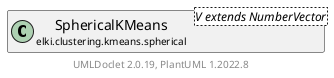 @startuml
    remove .*\.(Instance|Par|Parameterizer|Factory)$
    set namespaceSeparator none
    hide empty fields
    hide empty methods

    class "<size:14>SphericalKMeans.Instance\n<size:10>elki.clustering.kmeans.spherical" as elki.clustering.kmeans.spherical.SphericalKMeans.Instance [[SphericalKMeans.Instance.html]] {
        +Instance(Relation<? extends NumberVector>, double[])
        +iterate(int): int
        #assignToNearestCluster(): int
        #similarity(NumberVector, double[]): double
        #similarity(double[], double[]): double
        #distance(double[], double[]): double
        #distance(NumberVector, double[]): double
        #distance(NumberVector, NumberVector): double
        #sqrtdistance(NumberVector, double[]): double
        #sqrtdistance(NumberVector, NumberVector): double
        #initialSeparation(double[]): void
        #movedSimilarity(double[], double[], double[]): void
        #meansFromSums(double[], double[], double[]): void
        #recomputeVariance(Relation<? extends NumberVector>): void
        #getLogger(): Logging
        {static} #means(List<? extends DBIDs>, double[], Relation<? extends NumberVector>): double[]
    }

    abstract class "<size:14>AbstractKMeans.Instance\n<size:10>elki.clustering.kmeans" as elki.clustering.kmeans.AbstractKMeans.Instance [[../AbstractKMeans.Instance.html]] {
        {abstract} #iterate(int): int
        {abstract} #getLogger(): Logging
    }
    class "<size:14>SphericalKMeans\n<size:10>elki.clustering.kmeans.spherical" as elki.clustering.kmeans.spherical.SphericalKMeans<V extends NumberVector> [[SphericalKMeans.html]]

    elki.clustering.kmeans.AbstractKMeans.Instance <|-- elki.clustering.kmeans.spherical.SphericalKMeans.Instance
    elki.clustering.kmeans.spherical.SphericalKMeans +-- elki.clustering.kmeans.spherical.SphericalKMeans.Instance

    center footer UMLDoclet 2.0.19, PlantUML 1.2022.8
@enduml
